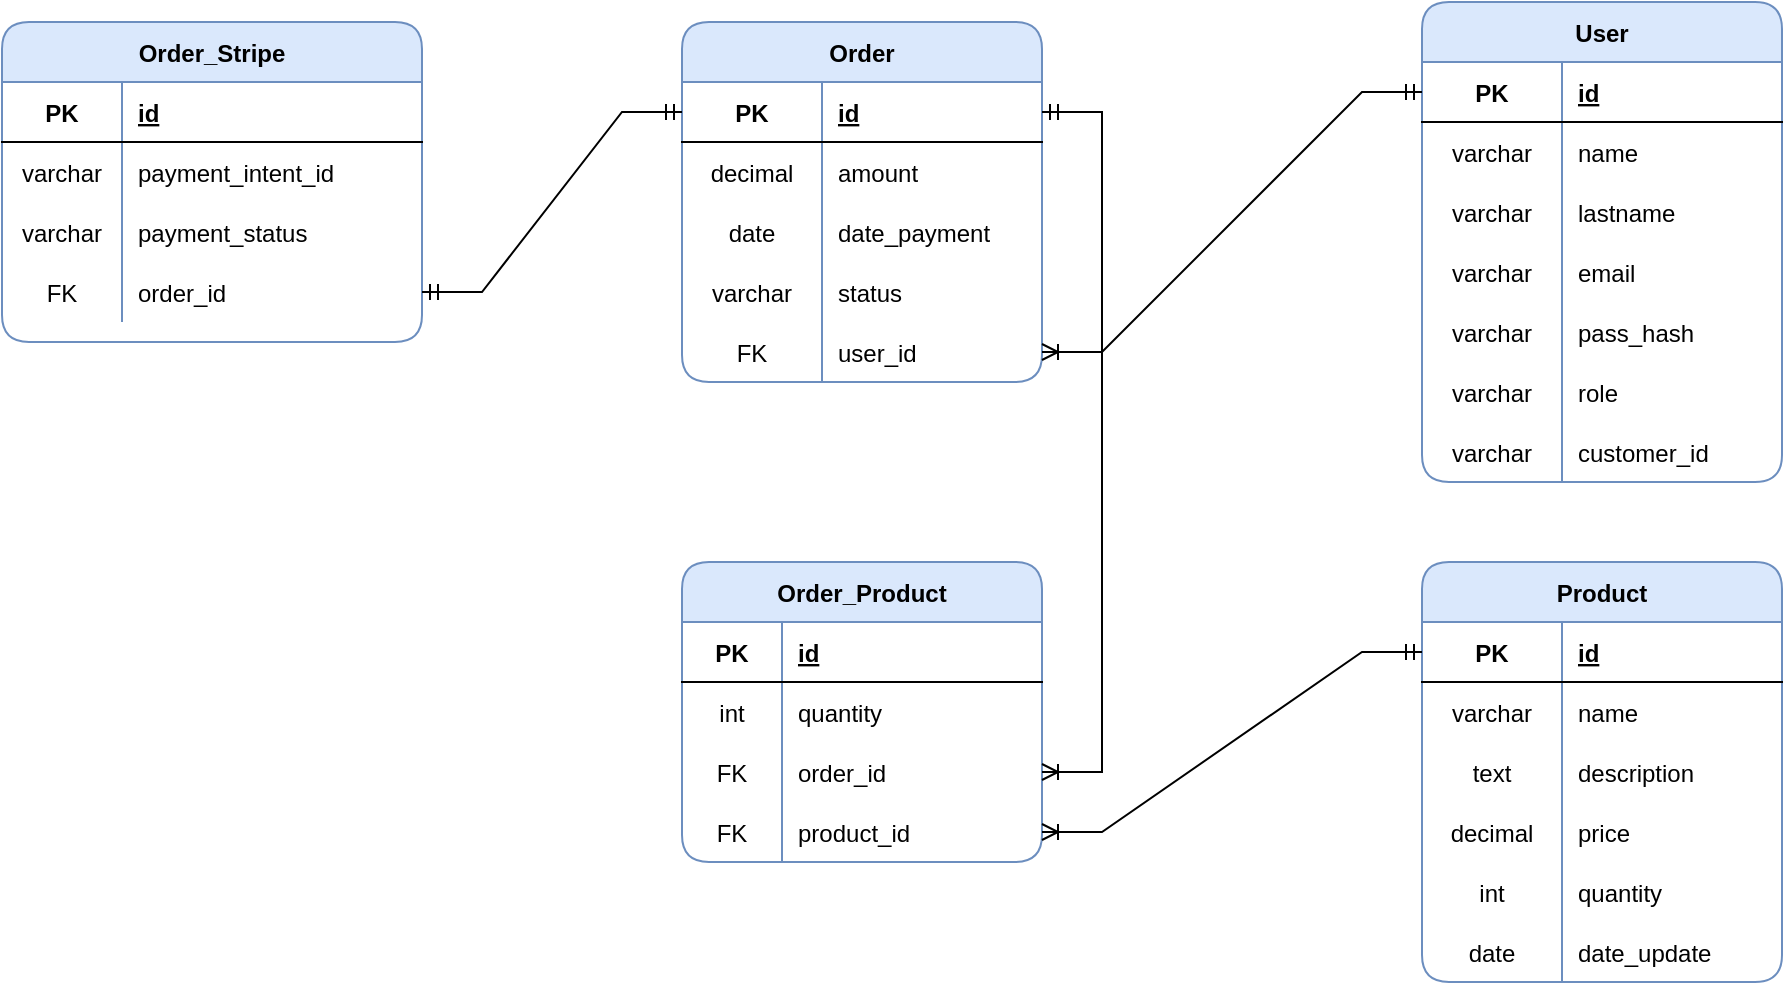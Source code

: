 <mxfile version="20.8.16" type="device"><diagram name="DR" id="6ruKgEt2j0uM1PH2BOOk"><mxGraphModel dx="1786" dy="658" grid="1" gridSize="10" guides="1" tooltips="1" connect="1" arrows="1" fold="1" page="1" pageScale="1" pageWidth="827" pageHeight="1169" math="0" shadow="0"><root><mxCell id="0"/><mxCell id="1" parent="0"/><mxCell id="GMwmnR45PyNq-cs8-P4J-14" value="Order" style="shape=table;startSize=30;container=1;collapsible=1;childLayout=tableLayout;fixedRows=1;rowLines=0;fontStyle=1;align=center;resizeLast=1;fillColor=#dae8fc;strokeColor=#6c8ebf;rounded=1;" parent="1" vertex="1"><mxGeometry x="-120" y="40" width="180" height="180" as="geometry"/></mxCell><mxCell id="GMwmnR45PyNq-cs8-P4J-15" value="" style="shape=tableRow;horizontal=0;startSize=0;swimlaneHead=0;swimlaneBody=0;fillColor=none;collapsible=0;dropTarget=0;points=[[0,0.5],[1,0.5]];portConstraint=eastwest;top=0;left=0;right=0;bottom=1;" parent="GMwmnR45PyNq-cs8-P4J-14" vertex="1"><mxGeometry y="30" width="180" height="30" as="geometry"/></mxCell><mxCell id="GMwmnR45PyNq-cs8-P4J-16" value="PK" style="shape=partialRectangle;connectable=0;fillColor=none;top=0;left=0;bottom=0;right=0;fontStyle=1;overflow=hidden;" parent="GMwmnR45PyNq-cs8-P4J-15" vertex="1"><mxGeometry width="70" height="30" as="geometry"><mxRectangle width="70" height="30" as="alternateBounds"/></mxGeometry></mxCell><mxCell id="GMwmnR45PyNq-cs8-P4J-17" value="id" style="shape=partialRectangle;connectable=0;fillColor=none;top=0;left=0;bottom=0;right=0;align=left;spacingLeft=6;fontStyle=5;overflow=hidden;" parent="GMwmnR45PyNq-cs8-P4J-15" vertex="1"><mxGeometry x="70" width="110" height="30" as="geometry"><mxRectangle width="110" height="30" as="alternateBounds"/></mxGeometry></mxCell><mxCell id="GMwmnR45PyNq-cs8-P4J-18" value="" style="shape=tableRow;horizontal=0;startSize=0;swimlaneHead=0;swimlaneBody=0;fillColor=none;collapsible=0;dropTarget=0;points=[[0,0.5],[1,0.5]];portConstraint=eastwest;top=0;left=0;right=0;bottom=0;" parent="GMwmnR45PyNq-cs8-P4J-14" vertex="1"><mxGeometry y="60" width="180" height="30" as="geometry"/></mxCell><mxCell id="GMwmnR45PyNq-cs8-P4J-19" value="decimal" style="shape=partialRectangle;connectable=0;fillColor=none;top=0;left=0;bottom=0;right=0;editable=1;overflow=hidden;" parent="GMwmnR45PyNq-cs8-P4J-18" vertex="1"><mxGeometry width="70" height="30" as="geometry"><mxRectangle width="70" height="30" as="alternateBounds"/></mxGeometry></mxCell><mxCell id="GMwmnR45PyNq-cs8-P4J-20" value="amount" style="shape=partialRectangle;connectable=0;fillColor=none;top=0;left=0;bottom=0;right=0;align=left;spacingLeft=6;overflow=hidden;" parent="GMwmnR45PyNq-cs8-P4J-18" vertex="1"><mxGeometry x="70" width="110" height="30" as="geometry"><mxRectangle width="110" height="30" as="alternateBounds"/></mxGeometry></mxCell><mxCell id="GMwmnR45PyNq-cs8-P4J-21" value="" style="shape=tableRow;horizontal=0;startSize=0;swimlaneHead=0;swimlaneBody=0;fillColor=none;collapsible=0;dropTarget=0;points=[[0,0.5],[1,0.5]];portConstraint=eastwest;top=0;left=0;right=0;bottom=0;" parent="GMwmnR45PyNq-cs8-P4J-14" vertex="1"><mxGeometry y="90" width="180" height="30" as="geometry"/></mxCell><mxCell id="GMwmnR45PyNq-cs8-P4J-22" value="date" style="shape=partialRectangle;connectable=0;fillColor=none;top=0;left=0;bottom=0;right=0;editable=1;overflow=hidden;" parent="GMwmnR45PyNq-cs8-P4J-21" vertex="1"><mxGeometry width="70" height="30" as="geometry"><mxRectangle width="70" height="30" as="alternateBounds"/></mxGeometry></mxCell><mxCell id="GMwmnR45PyNq-cs8-P4J-23" value="date_payment" style="shape=partialRectangle;connectable=0;fillColor=none;top=0;left=0;bottom=0;right=0;align=left;spacingLeft=6;overflow=hidden;" parent="GMwmnR45PyNq-cs8-P4J-21" vertex="1"><mxGeometry x="70" width="110" height="30" as="geometry"><mxRectangle width="110" height="30" as="alternateBounds"/></mxGeometry></mxCell><mxCell id="GMwmnR45PyNq-cs8-P4J-24" value="" style="shape=tableRow;horizontal=0;startSize=0;swimlaneHead=0;swimlaneBody=0;fillColor=none;collapsible=0;dropTarget=0;points=[[0,0.5],[1,0.5]];portConstraint=eastwest;top=0;left=0;right=0;bottom=0;" parent="GMwmnR45PyNq-cs8-P4J-14" vertex="1"><mxGeometry y="120" width="180" height="30" as="geometry"/></mxCell><mxCell id="GMwmnR45PyNq-cs8-P4J-25" value="varchar" style="shape=partialRectangle;connectable=0;fillColor=none;top=0;left=0;bottom=0;right=0;editable=1;overflow=hidden;" parent="GMwmnR45PyNq-cs8-P4J-24" vertex="1"><mxGeometry width="70" height="30" as="geometry"><mxRectangle width="70" height="30" as="alternateBounds"/></mxGeometry></mxCell><mxCell id="GMwmnR45PyNq-cs8-P4J-26" value="status" style="shape=partialRectangle;connectable=0;fillColor=none;top=0;left=0;bottom=0;right=0;align=left;spacingLeft=6;overflow=hidden;" parent="GMwmnR45PyNq-cs8-P4J-24" vertex="1"><mxGeometry x="70" width="110" height="30" as="geometry"><mxRectangle width="110" height="30" as="alternateBounds"/></mxGeometry></mxCell><mxCell id="LgLr55O1-_JDinWj8n80-18" value="" style="shape=tableRow;horizontal=0;startSize=0;swimlaneHead=0;swimlaneBody=0;fillColor=none;collapsible=0;dropTarget=0;points=[[0,0.5],[1,0.5]];portConstraint=eastwest;top=0;left=0;right=0;bottom=0;" vertex="1" parent="GMwmnR45PyNq-cs8-P4J-14"><mxGeometry y="150" width="180" height="30" as="geometry"/></mxCell><mxCell id="LgLr55O1-_JDinWj8n80-19" value="FK" style="shape=partialRectangle;connectable=0;fillColor=none;top=0;left=0;bottom=0;right=0;fontStyle=0;overflow=hidden;" vertex="1" parent="LgLr55O1-_JDinWj8n80-18"><mxGeometry width="70" height="30" as="geometry"><mxRectangle width="70" height="30" as="alternateBounds"/></mxGeometry></mxCell><mxCell id="LgLr55O1-_JDinWj8n80-20" value="user_id" style="shape=partialRectangle;connectable=0;fillColor=none;top=0;left=0;bottom=0;right=0;align=left;spacingLeft=6;fontStyle=0;overflow=hidden;" vertex="1" parent="LgLr55O1-_JDinWj8n80-18"><mxGeometry x="70" width="110" height="30" as="geometry"><mxRectangle width="110" height="30" as="alternateBounds"/></mxGeometry></mxCell><mxCell id="GMwmnR45PyNq-cs8-P4J-27" value="Product" style="shape=table;startSize=30;container=1;collapsible=1;childLayout=tableLayout;fixedRows=1;rowLines=0;fontStyle=1;align=center;resizeLast=1;fillColor=#dae8fc;strokeColor=#6c8ebf;rounded=1;" parent="1" vertex="1"><mxGeometry x="250" y="310" width="180" height="210" as="geometry"/></mxCell><mxCell id="GMwmnR45PyNq-cs8-P4J-28" value="" style="shape=tableRow;horizontal=0;startSize=0;swimlaneHead=0;swimlaneBody=0;fillColor=none;collapsible=0;dropTarget=0;points=[[0,0.5],[1,0.5]];portConstraint=eastwest;top=0;left=0;right=0;bottom=1;" parent="GMwmnR45PyNq-cs8-P4J-27" vertex="1"><mxGeometry y="30" width="180" height="30" as="geometry"/></mxCell><mxCell id="GMwmnR45PyNq-cs8-P4J-29" value="PK" style="shape=partialRectangle;connectable=0;fillColor=none;top=0;left=0;bottom=0;right=0;fontStyle=1;overflow=hidden;" parent="GMwmnR45PyNq-cs8-P4J-28" vertex="1"><mxGeometry width="70" height="30" as="geometry"><mxRectangle width="70" height="30" as="alternateBounds"/></mxGeometry></mxCell><mxCell id="GMwmnR45PyNq-cs8-P4J-30" value="id" style="shape=partialRectangle;connectable=0;fillColor=none;top=0;left=0;bottom=0;right=0;align=left;spacingLeft=6;fontStyle=5;overflow=hidden;" parent="GMwmnR45PyNq-cs8-P4J-28" vertex="1"><mxGeometry x="70" width="110" height="30" as="geometry"><mxRectangle width="110" height="30" as="alternateBounds"/></mxGeometry></mxCell><mxCell id="GMwmnR45PyNq-cs8-P4J-31" value="" style="shape=tableRow;horizontal=0;startSize=0;swimlaneHead=0;swimlaneBody=0;fillColor=none;collapsible=0;dropTarget=0;points=[[0,0.5],[1,0.5]];portConstraint=eastwest;top=0;left=0;right=0;bottom=0;" parent="GMwmnR45PyNq-cs8-P4J-27" vertex="1"><mxGeometry y="60" width="180" height="30" as="geometry"/></mxCell><mxCell id="GMwmnR45PyNq-cs8-P4J-32" value="varchar" style="shape=partialRectangle;connectable=0;fillColor=none;top=0;left=0;bottom=0;right=0;editable=1;overflow=hidden;" parent="GMwmnR45PyNq-cs8-P4J-31" vertex="1"><mxGeometry width="70" height="30" as="geometry"><mxRectangle width="70" height="30" as="alternateBounds"/></mxGeometry></mxCell><mxCell id="GMwmnR45PyNq-cs8-P4J-33" value="name" style="shape=partialRectangle;connectable=0;fillColor=none;top=0;left=0;bottom=0;right=0;align=left;spacingLeft=6;overflow=hidden;" parent="GMwmnR45PyNq-cs8-P4J-31" vertex="1"><mxGeometry x="70" width="110" height="30" as="geometry"><mxRectangle width="110" height="30" as="alternateBounds"/></mxGeometry></mxCell><mxCell id="GMwmnR45PyNq-cs8-P4J-34" value="" style="shape=tableRow;horizontal=0;startSize=0;swimlaneHead=0;swimlaneBody=0;fillColor=none;collapsible=0;dropTarget=0;points=[[0,0.5],[1,0.5]];portConstraint=eastwest;top=0;left=0;right=0;bottom=0;" parent="GMwmnR45PyNq-cs8-P4J-27" vertex="1"><mxGeometry y="90" width="180" height="30" as="geometry"/></mxCell><mxCell id="GMwmnR45PyNq-cs8-P4J-35" value="text" style="shape=partialRectangle;connectable=0;fillColor=none;top=0;left=0;bottom=0;right=0;editable=1;overflow=hidden;" parent="GMwmnR45PyNq-cs8-P4J-34" vertex="1"><mxGeometry width="70" height="30" as="geometry"><mxRectangle width="70" height="30" as="alternateBounds"/></mxGeometry></mxCell><mxCell id="GMwmnR45PyNq-cs8-P4J-36" value="description" style="shape=partialRectangle;connectable=0;fillColor=none;top=0;left=0;bottom=0;right=0;align=left;spacingLeft=6;overflow=hidden;" parent="GMwmnR45PyNq-cs8-P4J-34" vertex="1"><mxGeometry x="70" width="110" height="30" as="geometry"><mxRectangle width="110" height="30" as="alternateBounds"/></mxGeometry></mxCell><mxCell id="GMwmnR45PyNq-cs8-P4J-37" value="" style="shape=tableRow;horizontal=0;startSize=0;swimlaneHead=0;swimlaneBody=0;fillColor=none;collapsible=0;dropTarget=0;points=[[0,0.5],[1,0.5]];portConstraint=eastwest;top=0;left=0;right=0;bottom=0;" parent="GMwmnR45PyNq-cs8-P4J-27" vertex="1"><mxGeometry y="120" width="180" height="30" as="geometry"/></mxCell><mxCell id="GMwmnR45PyNq-cs8-P4J-38" value="decimal" style="shape=partialRectangle;connectable=0;fillColor=none;top=0;left=0;bottom=0;right=0;editable=1;overflow=hidden;" parent="GMwmnR45PyNq-cs8-P4J-37" vertex="1"><mxGeometry width="70" height="30" as="geometry"><mxRectangle width="70" height="30" as="alternateBounds"/></mxGeometry></mxCell><mxCell id="GMwmnR45PyNq-cs8-P4J-39" value="price" style="shape=partialRectangle;connectable=0;fillColor=none;top=0;left=0;bottom=0;right=0;align=left;spacingLeft=6;overflow=hidden;" parent="GMwmnR45PyNq-cs8-P4J-37" vertex="1"><mxGeometry x="70" width="110" height="30" as="geometry"><mxRectangle width="110" height="30" as="alternateBounds"/></mxGeometry></mxCell><mxCell id="GMwmnR45PyNq-cs8-P4J-8" value="" style="shape=tableRow;horizontal=0;startSize=0;swimlaneHead=0;swimlaneBody=0;fillColor=none;collapsible=0;dropTarget=0;points=[[0,0.5],[1,0.5]];portConstraint=eastwest;top=0;left=0;right=0;bottom=0;" parent="GMwmnR45PyNq-cs8-P4J-27" vertex="1"><mxGeometry y="150" width="180" height="30" as="geometry"/></mxCell><mxCell id="GMwmnR45PyNq-cs8-P4J-9" value="int" style="shape=partialRectangle;connectable=0;fillColor=none;top=0;left=0;bottom=0;right=0;editable=1;overflow=hidden;" parent="GMwmnR45PyNq-cs8-P4J-8" vertex="1"><mxGeometry width="70" height="30" as="geometry"><mxRectangle width="70" height="30" as="alternateBounds"/></mxGeometry></mxCell><mxCell id="GMwmnR45PyNq-cs8-P4J-10" value="quantity" style="shape=partialRectangle;connectable=0;fillColor=none;top=0;left=0;bottom=0;right=0;align=left;spacingLeft=6;overflow=hidden;" parent="GMwmnR45PyNq-cs8-P4J-8" vertex="1"><mxGeometry x="70" width="110" height="30" as="geometry"><mxRectangle width="110" height="30" as="alternateBounds"/></mxGeometry></mxCell><mxCell id="GMwmnR45PyNq-cs8-P4J-11" value="" style="shape=tableRow;horizontal=0;startSize=0;swimlaneHead=0;swimlaneBody=0;fillColor=none;collapsible=0;dropTarget=0;points=[[0,0.5],[1,0.5]];portConstraint=eastwest;top=0;left=0;right=0;bottom=0;" parent="GMwmnR45PyNq-cs8-P4J-27" vertex="1"><mxGeometry y="180" width="180" height="30" as="geometry"/></mxCell><mxCell id="GMwmnR45PyNq-cs8-P4J-12" value="date" style="shape=partialRectangle;connectable=0;fillColor=none;top=0;left=0;bottom=0;right=0;editable=1;overflow=hidden;" parent="GMwmnR45PyNq-cs8-P4J-11" vertex="1"><mxGeometry width="70" height="30" as="geometry"><mxRectangle width="70" height="30" as="alternateBounds"/></mxGeometry></mxCell><mxCell id="GMwmnR45PyNq-cs8-P4J-13" value="date_update" style="shape=partialRectangle;connectable=0;fillColor=none;top=0;left=0;bottom=0;right=0;align=left;spacingLeft=6;overflow=hidden;" parent="GMwmnR45PyNq-cs8-P4J-11" vertex="1"><mxGeometry x="70" width="110" height="30" as="geometry"><mxRectangle width="110" height="30" as="alternateBounds"/></mxGeometry></mxCell><mxCell id="GMwmnR45PyNq-cs8-P4J-53" value="User" style="shape=table;startSize=30;container=1;collapsible=1;childLayout=tableLayout;fixedRows=1;rowLines=0;fontStyle=1;align=center;resizeLast=1;fillColor=#dae8fc;strokeColor=#6c8ebf;rounded=1;" parent="1" vertex="1"><mxGeometry x="250" y="30" width="180" height="240" as="geometry"/></mxCell><mxCell id="GMwmnR45PyNq-cs8-P4J-54" value="" style="shape=tableRow;horizontal=0;startSize=0;swimlaneHead=0;swimlaneBody=0;fillColor=none;collapsible=0;dropTarget=0;points=[[0,0.5],[1,0.5]];portConstraint=eastwest;top=0;left=0;right=0;bottom=1;" parent="GMwmnR45PyNq-cs8-P4J-53" vertex="1"><mxGeometry y="30" width="180" height="30" as="geometry"/></mxCell><mxCell id="GMwmnR45PyNq-cs8-P4J-55" value="PK" style="shape=partialRectangle;connectable=0;fillColor=none;top=0;left=0;bottom=0;right=0;fontStyle=1;overflow=hidden;" parent="GMwmnR45PyNq-cs8-P4J-54" vertex="1"><mxGeometry width="70" height="30" as="geometry"><mxRectangle width="70" height="30" as="alternateBounds"/></mxGeometry></mxCell><mxCell id="GMwmnR45PyNq-cs8-P4J-56" value="id" style="shape=partialRectangle;connectable=0;fillColor=none;top=0;left=0;bottom=0;right=0;align=left;spacingLeft=6;fontStyle=5;overflow=hidden;" parent="GMwmnR45PyNq-cs8-P4J-54" vertex="1"><mxGeometry x="70" width="110" height="30" as="geometry"><mxRectangle width="110" height="30" as="alternateBounds"/></mxGeometry></mxCell><mxCell id="GMwmnR45PyNq-cs8-P4J-57" value="" style="shape=tableRow;horizontal=0;startSize=0;swimlaneHead=0;swimlaneBody=0;fillColor=none;collapsible=0;dropTarget=0;points=[[0,0.5],[1,0.5]];portConstraint=eastwest;top=0;left=0;right=0;bottom=0;" parent="GMwmnR45PyNq-cs8-P4J-53" vertex="1"><mxGeometry y="60" width="180" height="30" as="geometry"/></mxCell><mxCell id="GMwmnR45PyNq-cs8-P4J-58" value="varchar" style="shape=partialRectangle;connectable=0;fillColor=none;top=0;left=0;bottom=0;right=0;editable=1;overflow=hidden;" parent="GMwmnR45PyNq-cs8-P4J-57" vertex="1"><mxGeometry width="70" height="30" as="geometry"><mxRectangle width="70" height="30" as="alternateBounds"/></mxGeometry></mxCell><mxCell id="GMwmnR45PyNq-cs8-P4J-59" value="name" style="shape=partialRectangle;connectable=0;fillColor=none;top=0;left=0;bottom=0;right=0;align=left;spacingLeft=6;overflow=hidden;" parent="GMwmnR45PyNq-cs8-P4J-57" vertex="1"><mxGeometry x="70" width="110" height="30" as="geometry"><mxRectangle width="110" height="30" as="alternateBounds"/></mxGeometry></mxCell><mxCell id="LgLr55O1-_JDinWj8n80-5" value="" style="shape=tableRow;horizontal=0;startSize=0;swimlaneHead=0;swimlaneBody=0;fillColor=none;collapsible=0;dropTarget=0;points=[[0,0.5],[1,0.5]];portConstraint=eastwest;top=0;left=0;right=0;bottom=0;" vertex="1" parent="GMwmnR45PyNq-cs8-P4J-53"><mxGeometry y="90" width="180" height="30" as="geometry"/></mxCell><mxCell id="LgLr55O1-_JDinWj8n80-6" value="varchar" style="shape=partialRectangle;connectable=0;fillColor=none;top=0;left=0;bottom=0;right=0;editable=1;overflow=hidden;" vertex="1" parent="LgLr55O1-_JDinWj8n80-5"><mxGeometry width="70" height="30" as="geometry"><mxRectangle width="70" height="30" as="alternateBounds"/></mxGeometry></mxCell><mxCell id="LgLr55O1-_JDinWj8n80-7" value="lastname" style="shape=partialRectangle;connectable=0;fillColor=none;top=0;left=0;bottom=0;right=0;align=left;spacingLeft=6;overflow=hidden;" vertex="1" parent="LgLr55O1-_JDinWj8n80-5"><mxGeometry x="70" width="110" height="30" as="geometry"><mxRectangle width="110" height="30" as="alternateBounds"/></mxGeometry></mxCell><mxCell id="GMwmnR45PyNq-cs8-P4J-60" value="" style="shape=tableRow;horizontal=0;startSize=0;swimlaneHead=0;swimlaneBody=0;fillColor=none;collapsible=0;dropTarget=0;points=[[0,0.5],[1,0.5]];portConstraint=eastwest;top=0;left=0;right=0;bottom=0;" parent="GMwmnR45PyNq-cs8-P4J-53" vertex="1"><mxGeometry y="120" width="180" height="30" as="geometry"/></mxCell><mxCell id="GMwmnR45PyNq-cs8-P4J-61" value="varchar" style="shape=partialRectangle;connectable=0;fillColor=none;top=0;left=0;bottom=0;right=0;editable=1;overflow=hidden;" parent="GMwmnR45PyNq-cs8-P4J-60" vertex="1"><mxGeometry width="70" height="30" as="geometry"><mxRectangle width="70" height="30" as="alternateBounds"/></mxGeometry></mxCell><mxCell id="GMwmnR45PyNq-cs8-P4J-62" value="email" style="shape=partialRectangle;connectable=0;fillColor=none;top=0;left=0;bottom=0;right=0;align=left;spacingLeft=6;overflow=hidden;" parent="GMwmnR45PyNq-cs8-P4J-60" vertex="1"><mxGeometry x="70" width="110" height="30" as="geometry"><mxRectangle width="110" height="30" as="alternateBounds"/></mxGeometry></mxCell><mxCell id="GMwmnR45PyNq-cs8-P4J-63" value="" style="shape=tableRow;horizontal=0;startSize=0;swimlaneHead=0;swimlaneBody=0;fillColor=none;collapsible=0;dropTarget=0;points=[[0,0.5],[1,0.5]];portConstraint=eastwest;top=0;left=0;right=0;bottom=0;" parent="GMwmnR45PyNq-cs8-P4J-53" vertex="1"><mxGeometry y="150" width="180" height="30" as="geometry"/></mxCell><mxCell id="GMwmnR45PyNq-cs8-P4J-64" value="varchar" style="shape=partialRectangle;connectable=0;fillColor=none;top=0;left=0;bottom=0;right=0;editable=1;overflow=hidden;" parent="GMwmnR45PyNq-cs8-P4J-63" vertex="1"><mxGeometry width="70" height="30" as="geometry"><mxRectangle width="70" height="30" as="alternateBounds"/></mxGeometry></mxCell><mxCell id="GMwmnR45PyNq-cs8-P4J-65" value="pass_hash" style="shape=partialRectangle;connectable=0;fillColor=none;top=0;left=0;bottom=0;right=0;align=left;spacingLeft=6;overflow=hidden;" parent="GMwmnR45PyNq-cs8-P4J-63" vertex="1"><mxGeometry x="70" width="110" height="30" as="geometry"><mxRectangle width="110" height="30" as="alternateBounds"/></mxGeometry></mxCell><mxCell id="LgLr55O1-_JDinWj8n80-2" value="" style="shape=tableRow;horizontal=0;startSize=0;swimlaneHead=0;swimlaneBody=0;fillColor=none;collapsible=0;dropTarget=0;points=[[0,0.5],[1,0.5]];portConstraint=eastwest;top=0;left=0;right=0;bottom=0;" vertex="1" parent="GMwmnR45PyNq-cs8-P4J-53"><mxGeometry y="180" width="180" height="30" as="geometry"/></mxCell><mxCell id="LgLr55O1-_JDinWj8n80-3" value="varchar" style="shape=partialRectangle;connectable=0;fillColor=none;top=0;left=0;bottom=0;right=0;editable=1;overflow=hidden;" vertex="1" parent="LgLr55O1-_JDinWj8n80-2"><mxGeometry width="70" height="30" as="geometry"><mxRectangle width="70" height="30" as="alternateBounds"/></mxGeometry></mxCell><mxCell id="LgLr55O1-_JDinWj8n80-4" value="role" style="shape=partialRectangle;connectable=0;fillColor=none;top=0;left=0;bottom=0;right=0;align=left;spacingLeft=6;overflow=hidden;" vertex="1" parent="LgLr55O1-_JDinWj8n80-2"><mxGeometry x="70" width="110" height="30" as="geometry"><mxRectangle width="110" height="30" as="alternateBounds"/></mxGeometry></mxCell><mxCell id="LgLr55O1-_JDinWj8n80-77" value="" style="shape=tableRow;horizontal=0;startSize=0;swimlaneHead=0;swimlaneBody=0;fillColor=none;collapsible=0;dropTarget=0;points=[[0,0.5],[1,0.5]];portConstraint=eastwest;top=0;left=0;right=0;bottom=0;rounded=1;" vertex="1" parent="GMwmnR45PyNq-cs8-P4J-53"><mxGeometry y="210" width="180" height="30" as="geometry"/></mxCell><mxCell id="LgLr55O1-_JDinWj8n80-78" value="varchar" style="shape=partialRectangle;connectable=0;fillColor=none;top=0;left=0;bottom=0;right=0;editable=1;overflow=hidden;rounded=1;" vertex="1" parent="LgLr55O1-_JDinWj8n80-77"><mxGeometry width="70" height="30" as="geometry"><mxRectangle width="70" height="30" as="alternateBounds"/></mxGeometry></mxCell><mxCell id="LgLr55O1-_JDinWj8n80-79" value="customer_id" style="shape=partialRectangle;connectable=0;fillColor=none;top=0;left=0;bottom=0;right=0;align=left;spacingLeft=6;overflow=hidden;rounded=1;" vertex="1" parent="LgLr55O1-_JDinWj8n80-77"><mxGeometry x="70" width="110" height="30" as="geometry"><mxRectangle width="110" height="30" as="alternateBounds"/></mxGeometry></mxCell><mxCell id="LgLr55O1-_JDinWj8n80-24" value="" style="edgeStyle=entityRelationEdgeStyle;fontSize=12;html=1;endArrow=ERoneToMany;startArrow=ERmandOne;rounded=0;" edge="1" parent="1" source="GMwmnR45PyNq-cs8-P4J-54" target="LgLr55O1-_JDinWj8n80-18"><mxGeometry width="100" height="100" relative="1" as="geometry"><mxPoint x="30" y="340" as="sourcePoint"/><mxPoint x="130" y="240" as="targetPoint"/></mxGeometry></mxCell><mxCell id="LgLr55O1-_JDinWj8n80-28" value="Order_Product" style="shape=table;startSize=30;container=1;collapsible=1;childLayout=tableLayout;fixedRows=1;rowLines=0;fontStyle=1;align=center;resizeLast=1;fillColor=#dae8fc;strokeColor=#6c8ebf;rounded=1;" vertex="1" parent="1"><mxGeometry x="-120" y="310" width="180" height="150" as="geometry"/></mxCell><mxCell id="LgLr55O1-_JDinWj8n80-29" value="" style="shape=tableRow;horizontal=0;startSize=0;swimlaneHead=0;swimlaneBody=0;fillColor=none;collapsible=0;dropTarget=0;points=[[0,0.5],[1,0.5]];portConstraint=eastwest;top=0;left=0;right=0;bottom=1;" vertex="1" parent="LgLr55O1-_JDinWj8n80-28"><mxGeometry y="30" width="180" height="30" as="geometry"/></mxCell><mxCell id="LgLr55O1-_JDinWj8n80-30" value="PK" style="shape=partialRectangle;connectable=0;fillColor=none;top=0;left=0;bottom=0;right=0;fontStyle=1;overflow=hidden;" vertex="1" parent="LgLr55O1-_JDinWj8n80-29"><mxGeometry width="50" height="30" as="geometry"><mxRectangle width="50" height="30" as="alternateBounds"/></mxGeometry></mxCell><mxCell id="LgLr55O1-_JDinWj8n80-31" value="id" style="shape=partialRectangle;connectable=0;fillColor=none;top=0;left=0;bottom=0;right=0;align=left;spacingLeft=6;fontStyle=5;overflow=hidden;" vertex="1" parent="LgLr55O1-_JDinWj8n80-29"><mxGeometry x="50" width="130" height="30" as="geometry"><mxRectangle width="130" height="30" as="alternateBounds"/></mxGeometry></mxCell><mxCell id="LgLr55O1-_JDinWj8n80-64" value="" style="shape=tableRow;horizontal=0;startSize=0;swimlaneHead=0;swimlaneBody=0;fillColor=none;collapsible=0;dropTarget=0;points=[[0,0.5],[1,0.5]];portConstraint=eastwest;top=0;left=0;right=0;bottom=0;rounded=1;" vertex="1" parent="LgLr55O1-_JDinWj8n80-28"><mxGeometry y="60" width="180" height="30" as="geometry"/></mxCell><mxCell id="LgLr55O1-_JDinWj8n80-65" value="int" style="shape=partialRectangle;connectable=0;fillColor=none;top=0;left=0;bottom=0;right=0;editable=1;overflow=hidden;rounded=1;" vertex="1" parent="LgLr55O1-_JDinWj8n80-64"><mxGeometry width="50" height="30" as="geometry"><mxRectangle width="50" height="30" as="alternateBounds"/></mxGeometry></mxCell><mxCell id="LgLr55O1-_JDinWj8n80-66" value="quantity" style="shape=partialRectangle;connectable=0;fillColor=none;top=0;left=0;bottom=0;right=0;align=left;spacingLeft=6;overflow=hidden;rounded=1;" vertex="1" parent="LgLr55O1-_JDinWj8n80-64"><mxGeometry x="50" width="130" height="30" as="geometry"><mxRectangle width="130" height="30" as="alternateBounds"/></mxGeometry></mxCell><mxCell id="LgLr55O1-_JDinWj8n80-25" value="" style="shape=tableRow;horizontal=0;startSize=0;swimlaneHead=0;swimlaneBody=0;fillColor=none;collapsible=0;dropTarget=0;points=[[0,0.5],[1,0.5]];portConstraint=eastwest;top=0;left=0;right=0;bottom=0;" vertex="1" parent="LgLr55O1-_JDinWj8n80-28"><mxGeometry y="90" width="180" height="30" as="geometry"/></mxCell><mxCell id="LgLr55O1-_JDinWj8n80-26" value="FK" style="shape=partialRectangle;connectable=0;fillColor=none;top=0;left=0;bottom=0;right=0;fontStyle=0;overflow=hidden;" vertex="1" parent="LgLr55O1-_JDinWj8n80-25"><mxGeometry width="50" height="30" as="geometry"><mxRectangle width="50" height="30" as="alternateBounds"/></mxGeometry></mxCell><mxCell id="LgLr55O1-_JDinWj8n80-27" value="order_id" style="shape=partialRectangle;connectable=0;fillColor=none;top=0;left=0;bottom=0;right=0;align=left;spacingLeft=6;fontStyle=0;overflow=hidden;" vertex="1" parent="LgLr55O1-_JDinWj8n80-25"><mxGeometry x="50" width="130" height="30" as="geometry"><mxRectangle width="130" height="30" as="alternateBounds"/></mxGeometry></mxCell><mxCell id="LgLr55O1-_JDinWj8n80-42" value="" style="shape=tableRow;horizontal=0;startSize=0;swimlaneHead=0;swimlaneBody=0;fillColor=none;collapsible=0;dropTarget=0;points=[[0,0.5],[1,0.5]];portConstraint=eastwest;top=0;left=0;right=0;bottom=0;rounded=1;" vertex="1" parent="LgLr55O1-_JDinWj8n80-28"><mxGeometry y="120" width="180" height="30" as="geometry"/></mxCell><mxCell id="LgLr55O1-_JDinWj8n80-43" value="FK" style="shape=partialRectangle;connectable=0;fillColor=none;top=0;left=0;bottom=0;right=0;fontStyle=0;overflow=hidden;rounded=1;" vertex="1" parent="LgLr55O1-_JDinWj8n80-42"><mxGeometry width="50" height="30" as="geometry"><mxRectangle width="50" height="30" as="alternateBounds"/></mxGeometry></mxCell><mxCell id="LgLr55O1-_JDinWj8n80-44" value="product_id" style="shape=partialRectangle;connectable=0;fillColor=none;top=0;left=0;bottom=0;right=0;align=left;spacingLeft=6;fontStyle=0;overflow=hidden;rounded=1;" vertex="1" parent="LgLr55O1-_JDinWj8n80-42"><mxGeometry x="50" width="130" height="30" as="geometry"><mxRectangle width="130" height="30" as="alternateBounds"/></mxGeometry></mxCell><mxCell id="LgLr55O1-_JDinWj8n80-45" value="" style="edgeStyle=entityRelationEdgeStyle;fontSize=12;html=1;endArrow=ERoneToMany;startArrow=ERmandOne;rounded=0;" edge="1" parent="1" source="GMwmnR45PyNq-cs8-P4J-28" target="LgLr55O1-_JDinWj8n80-42"><mxGeometry width="100" height="100" relative="1" as="geometry"><mxPoint x="150" y="370" as="sourcePoint"/><mxPoint x="50" y="240" as="targetPoint"/></mxGeometry></mxCell><mxCell id="LgLr55O1-_JDinWj8n80-46" value="" style="edgeStyle=entityRelationEdgeStyle;fontSize=12;html=1;endArrow=ERoneToMany;startArrow=ERmandOne;rounded=0;" edge="1" parent="1" source="GMwmnR45PyNq-cs8-P4J-15" target="LgLr55O1-_JDinWj8n80-25"><mxGeometry width="100" height="100" relative="1" as="geometry"><mxPoint x="-50" y="340" as="sourcePoint"/><mxPoint x="50" y="240" as="targetPoint"/></mxGeometry></mxCell><mxCell id="LgLr55O1-_JDinWj8n80-67" value="Order_Stripe" style="shape=table;startSize=30;container=1;collapsible=1;childLayout=tableLayout;fixedRows=1;rowLines=0;fontStyle=1;align=center;resizeLast=1;rounded=1;fillColor=#dae8fc;strokeColor=#6c8ebf;" vertex="1" parent="1"><mxGeometry x="-460" y="40" width="210" height="160" as="geometry"/></mxCell><mxCell id="LgLr55O1-_JDinWj8n80-68" value="" style="shape=tableRow;horizontal=0;startSize=0;swimlaneHead=0;swimlaneBody=0;fillColor=none;collapsible=0;dropTarget=0;points=[[0,0.5],[1,0.5]];portConstraint=eastwest;top=0;left=0;right=0;bottom=1;rounded=1;" vertex="1" parent="LgLr55O1-_JDinWj8n80-67"><mxGeometry y="30" width="210" height="30" as="geometry"/></mxCell><mxCell id="LgLr55O1-_JDinWj8n80-69" value="PK" style="shape=partialRectangle;connectable=0;fillColor=none;top=0;left=0;bottom=0;right=0;fontStyle=1;overflow=hidden;rounded=1;" vertex="1" parent="LgLr55O1-_JDinWj8n80-68"><mxGeometry width="60" height="30" as="geometry"><mxRectangle width="60" height="30" as="alternateBounds"/></mxGeometry></mxCell><mxCell id="LgLr55O1-_JDinWj8n80-70" value="id" style="shape=partialRectangle;connectable=0;fillColor=none;top=0;left=0;bottom=0;right=0;align=left;spacingLeft=6;fontStyle=5;overflow=hidden;rounded=1;" vertex="1" parent="LgLr55O1-_JDinWj8n80-68"><mxGeometry x="60" width="150" height="30" as="geometry"><mxRectangle width="150" height="30" as="alternateBounds"/></mxGeometry></mxCell><mxCell id="LgLr55O1-_JDinWj8n80-71" value="" style="shape=tableRow;horizontal=0;startSize=0;swimlaneHead=0;swimlaneBody=0;fillColor=none;collapsible=0;dropTarget=0;points=[[0,0.5],[1,0.5]];portConstraint=eastwest;top=0;left=0;right=0;bottom=0;rounded=1;" vertex="1" parent="LgLr55O1-_JDinWj8n80-67"><mxGeometry y="60" width="210" height="30" as="geometry"/></mxCell><mxCell id="LgLr55O1-_JDinWj8n80-72" value="varchar" style="shape=partialRectangle;connectable=0;fillColor=none;top=0;left=0;bottom=0;right=0;editable=1;overflow=hidden;rounded=1;" vertex="1" parent="LgLr55O1-_JDinWj8n80-71"><mxGeometry width="60" height="30" as="geometry"><mxRectangle width="60" height="30" as="alternateBounds"/></mxGeometry></mxCell><mxCell id="LgLr55O1-_JDinWj8n80-73" value="payment_intent_id" style="shape=partialRectangle;connectable=0;fillColor=none;top=0;left=0;bottom=0;right=0;align=left;spacingLeft=6;overflow=hidden;rounded=1;" vertex="1" parent="LgLr55O1-_JDinWj8n80-71"><mxGeometry x="60" width="150" height="30" as="geometry"><mxRectangle width="150" height="30" as="alternateBounds"/></mxGeometry></mxCell><mxCell id="LgLr55O1-_JDinWj8n80-74" value="" style="shape=tableRow;horizontal=0;startSize=0;swimlaneHead=0;swimlaneBody=0;fillColor=none;collapsible=0;dropTarget=0;points=[[0,0.5],[1,0.5]];portConstraint=eastwest;top=0;left=0;right=0;bottom=0;rounded=1;" vertex="1" parent="LgLr55O1-_JDinWj8n80-67"><mxGeometry y="90" width="210" height="30" as="geometry"/></mxCell><mxCell id="LgLr55O1-_JDinWj8n80-75" value="varchar" style="shape=partialRectangle;connectable=0;fillColor=none;top=0;left=0;bottom=0;right=0;editable=1;overflow=hidden;rounded=1;" vertex="1" parent="LgLr55O1-_JDinWj8n80-74"><mxGeometry width="60" height="30" as="geometry"><mxRectangle width="60" height="30" as="alternateBounds"/></mxGeometry></mxCell><mxCell id="LgLr55O1-_JDinWj8n80-76" value="payment_status" style="shape=partialRectangle;connectable=0;fillColor=none;top=0;left=0;bottom=0;right=0;align=left;spacingLeft=6;overflow=hidden;rounded=1;" vertex="1" parent="LgLr55O1-_JDinWj8n80-74"><mxGeometry x="60" width="150" height="30" as="geometry"><mxRectangle width="150" height="30" as="alternateBounds"/></mxGeometry></mxCell><mxCell id="LgLr55O1-_JDinWj8n80-80" value="" style="shape=tableRow;horizontal=0;startSize=0;swimlaneHead=0;swimlaneBody=0;fillColor=none;collapsible=0;dropTarget=0;points=[[0,0.5],[1,0.5]];portConstraint=eastwest;top=0;left=0;right=0;bottom=0;rounded=1;" vertex="1" parent="LgLr55O1-_JDinWj8n80-67"><mxGeometry y="120" width="210" height="30" as="geometry"/></mxCell><mxCell id="LgLr55O1-_JDinWj8n80-81" value="FK" style="shape=partialRectangle;connectable=0;fillColor=none;top=0;left=0;bottom=0;right=0;fontStyle=0;overflow=hidden;rounded=1;" vertex="1" parent="LgLr55O1-_JDinWj8n80-80"><mxGeometry width="60" height="30" as="geometry"><mxRectangle width="60" height="30" as="alternateBounds"/></mxGeometry></mxCell><mxCell id="LgLr55O1-_JDinWj8n80-82" value="order_id" style="shape=partialRectangle;connectable=0;fillColor=none;top=0;left=0;bottom=0;right=0;align=left;spacingLeft=6;fontStyle=0;overflow=hidden;rounded=1;" vertex="1" parent="LgLr55O1-_JDinWj8n80-80"><mxGeometry x="60" width="150" height="30" as="geometry"><mxRectangle width="150" height="30" as="alternateBounds"/></mxGeometry></mxCell><mxCell id="LgLr55O1-_JDinWj8n80-83" value="" style="edgeStyle=entityRelationEdgeStyle;fontSize=12;html=1;endArrow=ERmandOne;startArrow=ERmandOne;rounded=0;" edge="1" parent="1" source="LgLr55O1-_JDinWj8n80-80" target="GMwmnR45PyNq-cs8-P4J-15"><mxGeometry width="100" height="100" relative="1" as="geometry"><mxPoint x="-70" y="350" as="sourcePoint"/><mxPoint x="30" y="250" as="targetPoint"/></mxGeometry></mxCell></root></mxGraphModel></diagram></mxfile>
